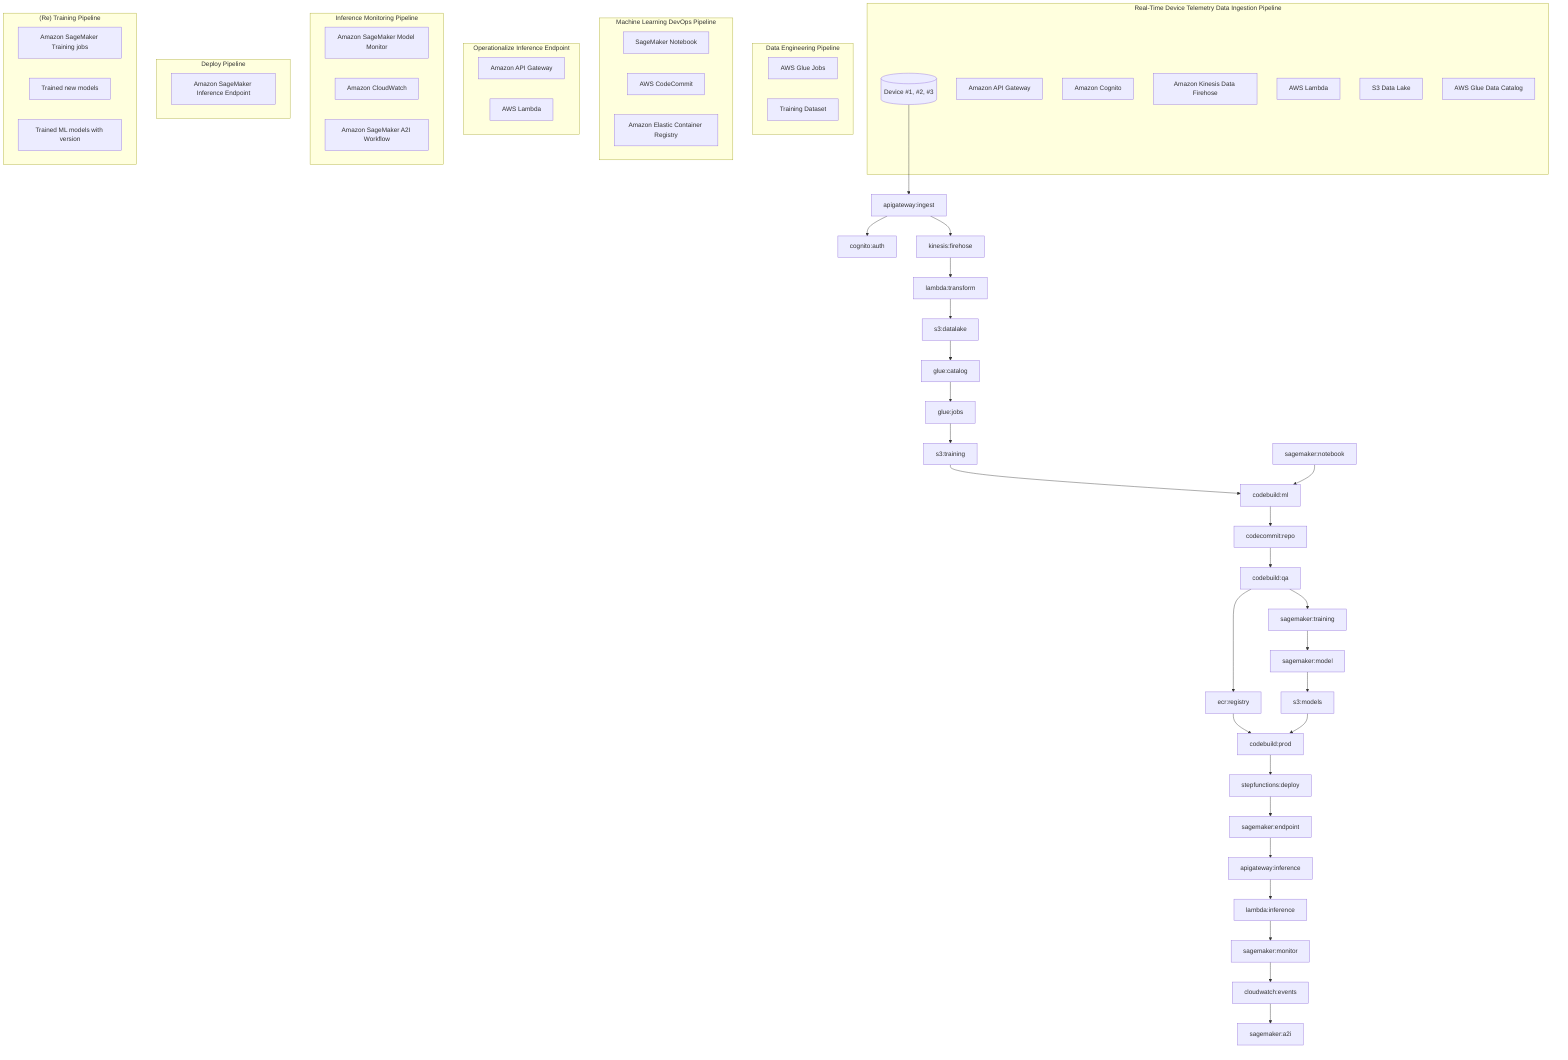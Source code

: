 graph TD
    subgraph "Real-Time Device Telemetry Data Ingestion Pipeline"
        Device[("Device #1, #2, #3")]
        apigateway:apigateway1[Amazon API Gateway]
        cognito:cognito1[Amazon Cognito]
        kinesis:kinesis1[Amazon Kinesis Data Firehose]
        lambda:lambda1[AWS Lambda]
        s3:s31[S3 Data Lake]
        glue:glue1[AWS Glue Data Catalog]
    end

    subgraph "Data Engineering Pipeline"
        glue:glue2[AWS Glue Jobs]
        s3:s32[Training Dataset]
    end

    subgraph "Machine Learning DevOps Pipeline"
        
        sagemaker:sagemaker1[SageMaker Notebook]
        codecommit:codecommit1[AWS CodeCommit]
        
        
        ecr:ecr1[Amazon Elastic Container Registry]
    end

    subgraph "Operationalize Inference Endpoint"
        apigateway:apigateway2[Amazon API Gateway]
        lambda:lambda2[AWS Lambda]
    end

    subgraph "Inference Monitoring Pipeline"
        sagemaker:sagemaker2[Amazon SageMaker Model Monitor]
        cloudwatch:cloudwatch1[Amazon CloudWatch]
        sagemaker:sagemaker3[Amazon SageMaker A2I Workflow]
    end

    subgraph "Deploy Pipeline"
        
        sagemaker:sagemaker4[Amazon SageMaker Inference Endpoint]
    end

    subgraph "(Re) Training Pipeline"
        sagemaker:sagemaker5[Amazon SageMaker Training jobs]
        sagemaker:sagemaker6[Trained new models]
        s3:s33[Trained ML models with version]
    end

    Device --> apigateway:ingest
    apigateway:ingest --> cognito:auth
    apigateway:ingest --> kinesis:firehose
    kinesis:firehose --> lambda:transform
    lambda:transform --> s3:datalake
    s3:datalake --> glue:catalog
    
    glue:catalog --> glue:jobs
    glue:jobs --> s3:training
    
    s3:training --> codebuild:ml
    sagemaker:notebook --> codebuild:ml
    codebuild:ml --> codecommit:repo
    codecommit:repo --> codebuild:qa
    codebuild:qa --> ecr:registry
    ecr:registry --> codebuild:prod
    
    sagemaker:endpoint --> apigateway:inference
    apigateway:inference --> lambda:inference
    
    lambda:inference --> sagemaker:monitor
    sagemaker:monitor --> cloudwatch:events
    cloudwatch:events --> sagemaker:a2i
    
    codebuild:prod --> stepfunctions:deploy
    stepfunctions:deploy --> sagemaker:endpoint
    
    codebuild:qa --> sagemaker:training
    sagemaker:training --> sagemaker:model
    sagemaker:model --> s3:models
    s3:models --> codebuild:prod